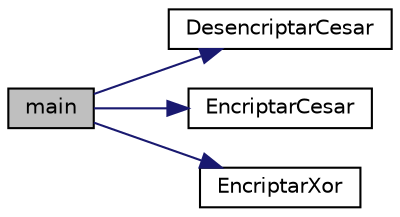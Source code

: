 digraph "main"
{
 // INTERACTIVE_SVG=YES
 // LATEX_PDF_SIZE
  edge [fontname="Helvetica",fontsize="10",labelfontname="Helvetica",labelfontsize="10"];
  node [fontname="Helvetica",fontsize="10",shape=record];
  rankdir="LR";
  Node1 [label="main",height=0.2,width=0.4,color="black", fillcolor="grey75", style="filled", fontcolor="black",tooltip="Función principal."];
  Node1 -> Node2 [color="midnightblue",fontsize="10",style="solid",fontname="Helvetica"];
  Node2 [label="DesencriptarCesar",height=0.2,width=0.4,color="black", fillcolor="white", style="filled",URL="$cripto_8cc.html#a4d38ca72d6e0c1c5443c58ccb6351f4a",tooltip="Realiza el descifrado César a una cadenana de texto dada una constante de desplazamiento."];
  Node1 -> Node3 [color="midnightblue",fontsize="10",style="solid",fontname="Helvetica"];
  Node3 [label="EncriptarCesar",height=0.2,width=0.4,color="black", fillcolor="white", style="filled",URL="$cripto_8cc.html#a9c7a21f716b3ac886b0354bbffadb344",tooltip="Universidad de La Laguna Escuela Superior de Ingeniería y Tecnología Grado en Ingeniería Informática ..."];
  Node1 -> Node4 [color="midnightblue",fontsize="10",style="solid",fontname="Helvetica"];
  Node4 [label="EncriptarXor",height=0.2,width=0.4,color="black", fillcolor="white", style="filled",URL="$cripto_8cc.html#a3795ed424202a58c4be191f025f936f9",tooltip=" "];
}
